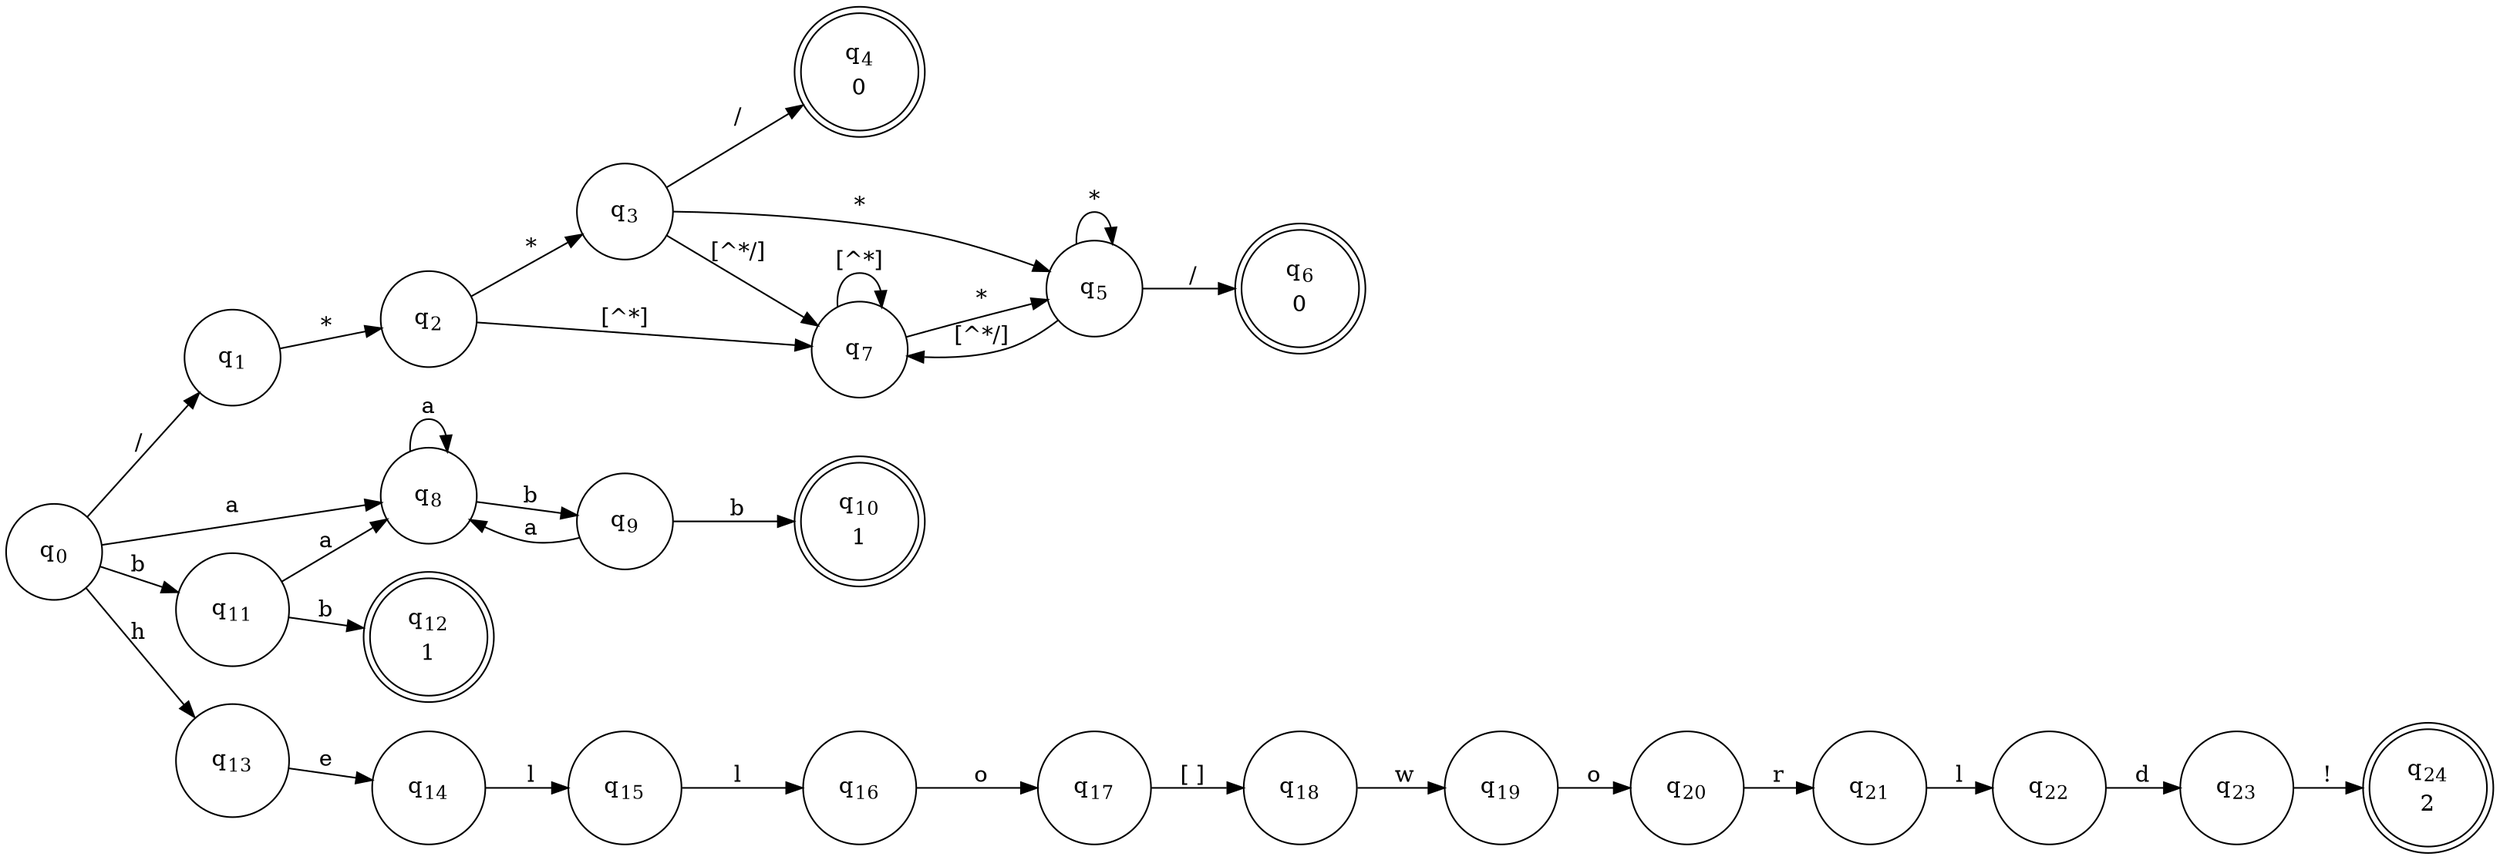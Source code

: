 digraph FA {
rankdir=LR
node [shape=circle]
q0->q1 [label="/"]
q0->q8 [label="a"]
q0->q11 [label="b"]
q0->q13 [label="h"]
q1->q2 [label="*"]
q2->q3 [label="*"]
q2->q7 [label="[^*]"]
q3->q4 [label="/"]
q3->q5 [label="*"]
q3->q7 [label="[^*/]"]
q5->q6 [label="/"]
q5->q5 [label="*"]
q5->q7 [label="[^*/]"]
q7->q5 [label="*"]
q7->q7 [label="[^*]"]
q8->q9 [label="b"]
q8->q8 [label="a"]
q9->q10 [label="b"]
q9->q8 [label="a"]
q11->q12 [label="b"]
q11->q8 [label="a"]
q13->q14 [label="e"]
q14->q15 [label="l"]
q15->q16 [label="l"]
q16->q17 [label="o"]
q17->q18 [label="[ ]"]
q18->q19 [label="w"]
q19->q20 [label="o"]
q20->q21 [label="r"]
q21->q22 [label="l"]
q22->q23 [label="d"]
q23->q24 [label="!"]
q0 [label=<<TABLE BORDER="0"><TR><TD>q<SUB>0</SUB></TD></TR></TABLE>>]
q1 [label=<<TABLE BORDER="0"><TR><TD>q<SUB>1</SUB></TD></TR></TABLE>>]
q2 [label=<<TABLE BORDER="0"><TR><TD>q<SUB>2</SUB></TD></TR></TABLE>>]
q3 [label=<<TABLE BORDER="0"><TR><TD>q<SUB>3</SUB></TD></TR></TABLE>>]
q4 [label=<<TABLE BORDER="0"><TR><TD>q<SUB>4</SUB></TD></TR><TR><TD>0</TD></TR></TABLE>>,shape=doublecircle]
q5 [label=<<TABLE BORDER="0"><TR><TD>q<SUB>5</SUB></TD></TR></TABLE>>]
q6 [label=<<TABLE BORDER="0"><TR><TD>q<SUB>6</SUB></TD></TR><TR><TD>0</TD></TR></TABLE>>,shape=doublecircle]
q7 [label=<<TABLE BORDER="0"><TR><TD>q<SUB>7</SUB></TD></TR></TABLE>>]
q8 [label=<<TABLE BORDER="0"><TR><TD>q<SUB>8</SUB></TD></TR></TABLE>>]
q9 [label=<<TABLE BORDER="0"><TR><TD>q<SUB>9</SUB></TD></TR></TABLE>>]
q10 [label=<<TABLE BORDER="0"><TR><TD>q<SUB>10</SUB></TD></TR><TR><TD>1</TD></TR></TABLE>>,shape=doublecircle]
q11 [label=<<TABLE BORDER="0"><TR><TD>q<SUB>11</SUB></TD></TR></TABLE>>]
q12 [label=<<TABLE BORDER="0"><TR><TD>q<SUB>12</SUB></TD></TR><TR><TD>1</TD></TR></TABLE>>,shape=doublecircle]
q13 [label=<<TABLE BORDER="0"><TR><TD>q<SUB>13</SUB></TD></TR></TABLE>>]
q14 [label=<<TABLE BORDER="0"><TR><TD>q<SUB>14</SUB></TD></TR></TABLE>>]
q15 [label=<<TABLE BORDER="0"><TR><TD>q<SUB>15</SUB></TD></TR></TABLE>>]
q16 [label=<<TABLE BORDER="0"><TR><TD>q<SUB>16</SUB></TD></TR></TABLE>>]
q17 [label=<<TABLE BORDER="0"><TR><TD>q<SUB>17</SUB></TD></TR></TABLE>>]
q18 [label=<<TABLE BORDER="0"><TR><TD>q<SUB>18</SUB></TD></TR></TABLE>>]
q19 [label=<<TABLE BORDER="0"><TR><TD>q<SUB>19</SUB></TD></TR></TABLE>>]
q20 [label=<<TABLE BORDER="0"><TR><TD>q<SUB>20</SUB></TD></TR></TABLE>>]
q21 [label=<<TABLE BORDER="0"><TR><TD>q<SUB>21</SUB></TD></TR></TABLE>>]
q22 [label=<<TABLE BORDER="0"><TR><TD>q<SUB>22</SUB></TD></TR></TABLE>>]
q23 [label=<<TABLE BORDER="0"><TR><TD>q<SUB>23</SUB></TD></TR></TABLE>>]
q24 [label=<<TABLE BORDER="0"><TR><TD>q<SUB>24</SUB></TD></TR><TR><TD>2</TD></TR></TABLE>>,shape=doublecircle]
q4,q6,q10,q12,q24 [shape=doublecircle]
}
